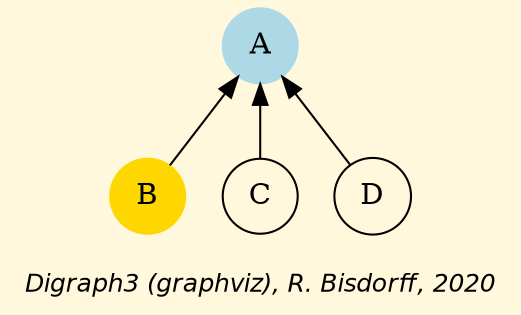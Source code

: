 digraph G {
graph [ bgcolor = cornsilk, fontname = "Helvetica-Oblique",
 fontsize = 12,
 label = "\nDigraph3 (graphviz), R. Bisdorff, 2020", size="7,7"];
n1 [shape = "circle", label = "A", style = "filled", color = lightblue];
n2 [shape = "circle", label = "B", style = "filled", color = gold];
n3 [shape = "circle", label = "C"];
n4 [shape = "circle", label = "D"];
n1-> n2 [dir=back, color=black] ;
n1-> n3 [dir=back, color=black] ;
n1-> n4 [dir=back, color=black] ;
{rank=max; n2 }
{rank=min; n1 }
}

